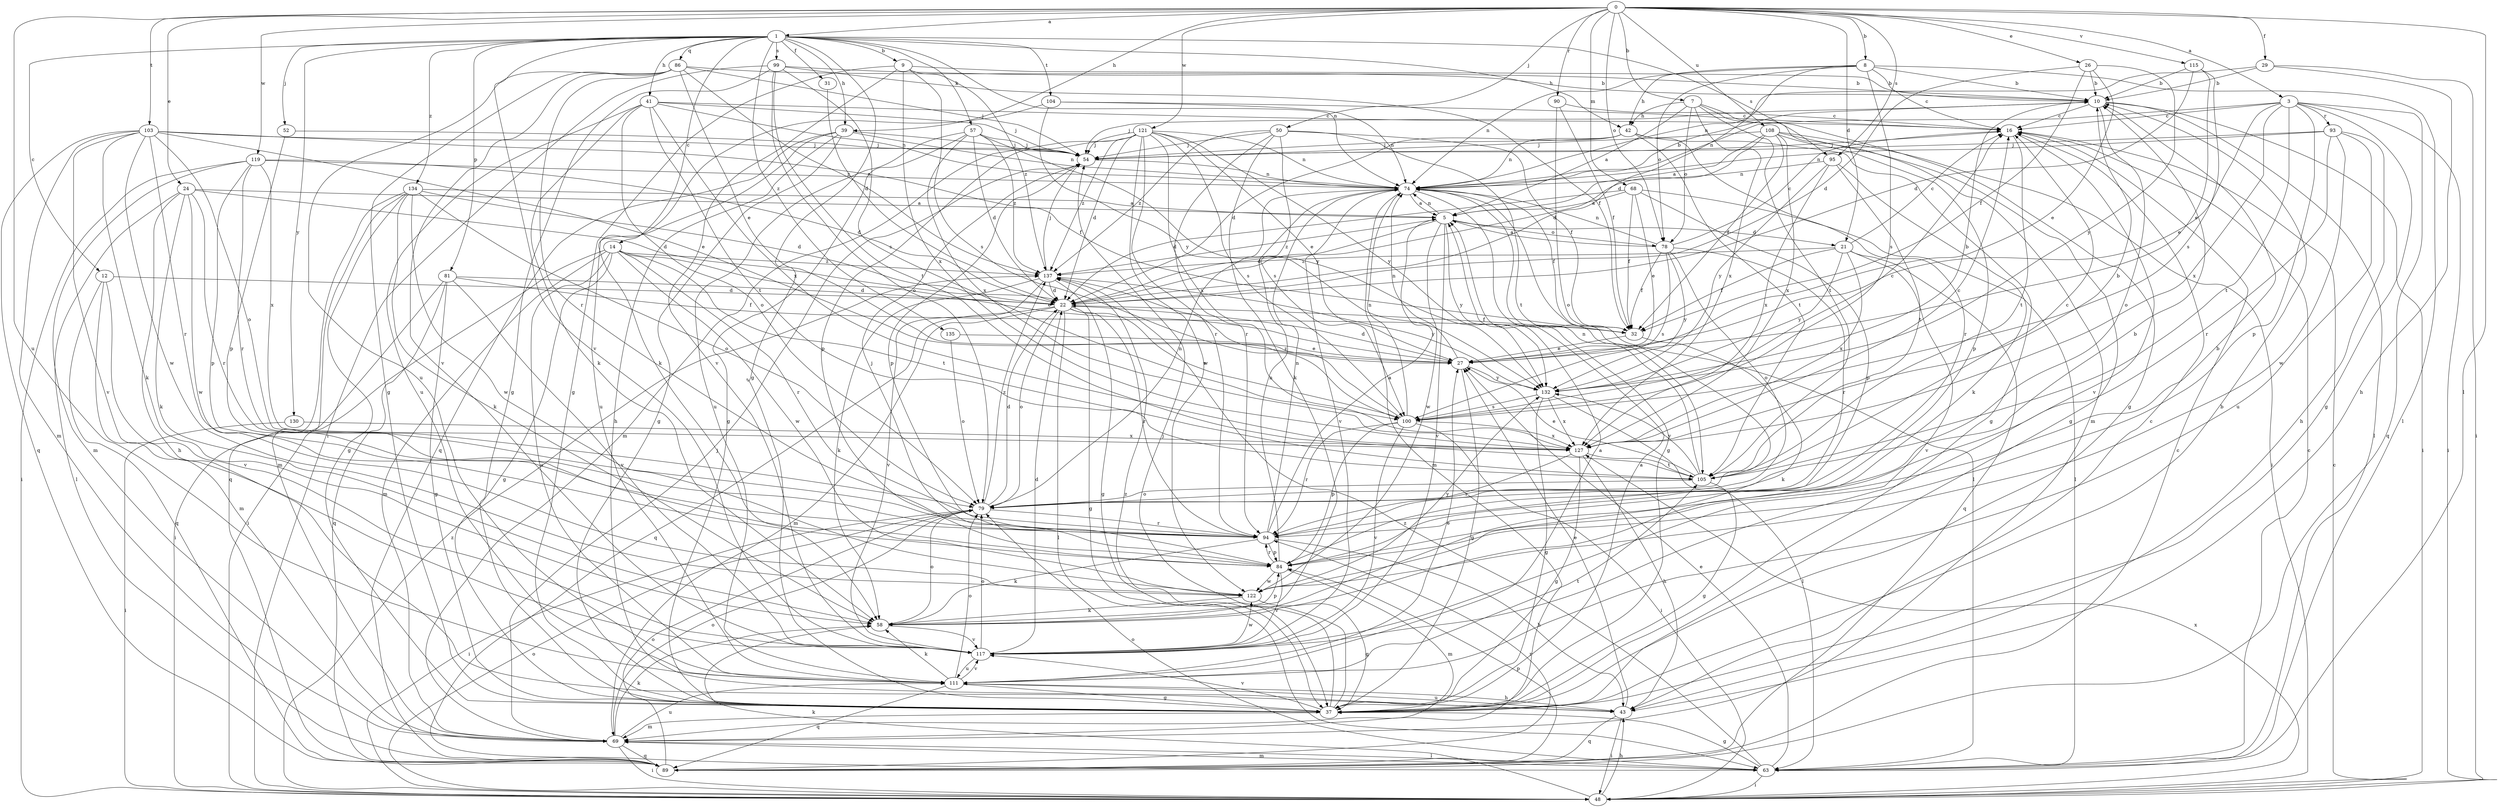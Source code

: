 strict digraph  {
0;
1;
3;
5;
7;
8;
9;
10;
12;
14;
16;
21;
22;
24;
26;
27;
29;
31;
32;
37;
39;
41;
42;
43;
48;
50;
52;
54;
57;
58;
63;
68;
69;
74;
78;
79;
81;
84;
86;
89;
90;
93;
94;
95;
99;
100;
103;
104;
105;
108;
111;
115;
117;
119;
121;
122;
127;
130;
132;
134;
135;
137;
0 -> 1  [label=a];
0 -> 3  [label=a];
0 -> 7  [label=b];
0 -> 8  [label=b];
0 -> 21  [label=d];
0 -> 24  [label=e];
0 -> 26  [label=e];
0 -> 29  [label=f];
0 -> 39  [label=h];
0 -> 50  [label=j];
0 -> 63  [label=l];
0 -> 68  [label=m];
0 -> 78  [label=o];
0 -> 90  [label=r];
0 -> 95  [label=s];
0 -> 103  [label=t];
0 -> 108  [label=u];
0 -> 111  [label=u];
0 -> 115  [label=v];
0 -> 119  [label=w];
0 -> 121  [label=w];
1 -> 9  [label=b];
1 -> 12  [label=c];
1 -> 14  [label=c];
1 -> 31  [label=f];
1 -> 37  [label=g];
1 -> 39  [label=h];
1 -> 41  [label=h];
1 -> 42  [label=h];
1 -> 52  [label=j];
1 -> 57  [label=k];
1 -> 74  [label=n];
1 -> 81  [label=p];
1 -> 86  [label=q];
1 -> 95  [label=s];
1 -> 99  [label=s];
1 -> 104  [label=t];
1 -> 117  [label=v];
1 -> 130  [label=y];
1 -> 134  [label=z];
1 -> 135  [label=z];
3 -> 16  [label=c];
3 -> 27  [label=e];
3 -> 37  [label=g];
3 -> 48  [label=i];
3 -> 74  [label=n];
3 -> 84  [label=p];
3 -> 89  [label=q];
3 -> 93  [label=r];
3 -> 105  [label=t];
3 -> 127  [label=x];
5 -> 21  [label=d];
5 -> 22  [label=d];
5 -> 74  [label=n];
5 -> 78  [label=o];
5 -> 117  [label=v];
5 -> 122  [label=w];
5 -> 132  [label=y];
5 -> 137  [label=z];
7 -> 5  [label=a];
7 -> 37  [label=g];
7 -> 42  [label=h];
7 -> 69  [label=m];
7 -> 78  [label=o];
7 -> 105  [label=t];
7 -> 127  [label=x];
8 -> 10  [label=b];
8 -> 16  [label=c];
8 -> 22  [label=d];
8 -> 42  [label=h];
8 -> 63  [label=l];
8 -> 74  [label=n];
8 -> 78  [label=o];
8 -> 100  [label=s];
9 -> 10  [label=b];
9 -> 37  [label=g];
9 -> 100  [label=s];
9 -> 117  [label=v];
9 -> 127  [label=x];
9 -> 137  [label=z];
10 -> 16  [label=c];
10 -> 48  [label=i];
10 -> 54  [label=j];
10 -> 63  [label=l];
10 -> 79  [label=o];
12 -> 22  [label=d];
12 -> 69  [label=m];
12 -> 89  [label=q];
12 -> 117  [label=v];
14 -> 27  [label=e];
14 -> 37  [label=g];
14 -> 48  [label=i];
14 -> 69  [label=m];
14 -> 94  [label=r];
14 -> 105  [label=t];
14 -> 111  [label=u];
14 -> 122  [label=w];
14 -> 137  [label=z];
16 -> 54  [label=j];
16 -> 105  [label=t];
16 -> 117  [label=v];
21 -> 16  [label=c];
21 -> 32  [label=f];
21 -> 89  [label=q];
21 -> 117  [label=v];
21 -> 127  [label=x];
21 -> 132  [label=y];
21 -> 137  [label=z];
22 -> 32  [label=f];
22 -> 37  [label=g];
22 -> 63  [label=l];
22 -> 69  [label=m];
22 -> 79  [label=o];
22 -> 89  [label=q];
22 -> 94  [label=r];
22 -> 100  [label=s];
24 -> 5  [label=a];
24 -> 22  [label=d];
24 -> 43  [label=h];
24 -> 58  [label=k];
24 -> 63  [label=l];
24 -> 94  [label=r];
24 -> 122  [label=w];
26 -> 10  [label=b];
26 -> 22  [label=d];
26 -> 27  [label=e];
26 -> 32  [label=f];
26 -> 132  [label=y];
27 -> 22  [label=d];
27 -> 37  [label=g];
27 -> 74  [label=n];
27 -> 132  [label=y];
29 -> 10  [label=b];
29 -> 43  [label=h];
29 -> 48  [label=i];
29 -> 74  [label=n];
31 -> 22  [label=d];
32 -> 27  [label=e];
32 -> 58  [label=k];
37 -> 5  [label=a];
37 -> 10  [label=b];
37 -> 54  [label=j];
37 -> 69  [label=m];
37 -> 117  [label=v];
37 -> 137  [label=z];
39 -> 37  [label=g];
39 -> 43  [label=h];
39 -> 54  [label=j];
39 -> 74  [label=n];
39 -> 89  [label=q];
39 -> 111  [label=u];
41 -> 16  [label=c];
41 -> 54  [label=j];
41 -> 58  [label=k];
41 -> 74  [label=n];
41 -> 79  [label=o];
41 -> 105  [label=t];
41 -> 111  [label=u];
41 -> 127  [label=x];
42 -> 22  [label=d];
42 -> 37  [label=g];
42 -> 54  [label=j];
42 -> 74  [label=n];
42 -> 94  [label=r];
42 -> 105  [label=t];
43 -> 16  [label=c];
43 -> 27  [label=e];
43 -> 48  [label=i];
43 -> 89  [label=q];
43 -> 111  [label=u];
48 -> 16  [label=c];
48 -> 43  [label=h];
48 -> 58  [label=k];
48 -> 79  [label=o];
48 -> 127  [label=x];
48 -> 137  [label=z];
50 -> 32  [label=f];
50 -> 54  [label=j];
50 -> 58  [label=k];
50 -> 94  [label=r];
50 -> 100  [label=s];
50 -> 105  [label=t];
50 -> 137  [label=z];
52 -> 54  [label=j];
52 -> 84  [label=p];
54 -> 74  [label=n];
54 -> 84  [label=p];
57 -> 22  [label=d];
57 -> 37  [label=g];
57 -> 54  [label=j];
57 -> 111  [label=u];
57 -> 127  [label=x];
57 -> 132  [label=y];
57 -> 137  [label=z];
58 -> 79  [label=o];
58 -> 84  [label=p];
58 -> 117  [label=v];
63 -> 16  [label=c];
63 -> 27  [label=e];
63 -> 37  [label=g];
63 -> 48  [label=i];
63 -> 69  [label=m];
63 -> 79  [label=o];
63 -> 137  [label=z];
68 -> 5  [label=a];
68 -> 22  [label=d];
68 -> 27  [label=e];
68 -> 32  [label=f];
68 -> 63  [label=l];
68 -> 84  [label=p];
69 -> 48  [label=i];
69 -> 54  [label=j];
69 -> 58  [label=k];
69 -> 63  [label=l];
69 -> 79  [label=o];
69 -> 89  [label=q];
69 -> 111  [label=u];
74 -> 5  [label=a];
74 -> 10  [label=b];
74 -> 32  [label=f];
74 -> 37  [label=g];
74 -> 63  [label=l];
74 -> 69  [label=m];
74 -> 117  [label=v];
78 -> 5  [label=a];
78 -> 16  [label=c];
78 -> 32  [label=f];
78 -> 74  [label=n];
78 -> 79  [label=o];
78 -> 94  [label=r];
78 -> 100  [label=s];
78 -> 132  [label=y];
79 -> 22  [label=d];
79 -> 48  [label=i];
79 -> 74  [label=n];
79 -> 94  [label=r];
79 -> 137  [label=z];
81 -> 22  [label=d];
81 -> 32  [label=f];
81 -> 37  [label=g];
81 -> 48  [label=i];
81 -> 89  [label=q];
81 -> 117  [label=v];
84 -> 10  [label=b];
84 -> 54  [label=j];
84 -> 69  [label=m];
84 -> 74  [label=n];
84 -> 94  [label=r];
84 -> 117  [label=v];
84 -> 122  [label=w];
86 -> 10  [label=b];
86 -> 27  [label=e];
86 -> 37  [label=g];
86 -> 54  [label=j];
86 -> 94  [label=r];
86 -> 111  [label=u];
86 -> 117  [label=v];
86 -> 137  [label=z];
89 -> 16  [label=c];
89 -> 79  [label=o];
89 -> 84  [label=p];
89 -> 94  [label=r];
90 -> 16  [label=c];
90 -> 32  [label=f];
90 -> 79  [label=o];
93 -> 43  [label=h];
93 -> 54  [label=j];
93 -> 74  [label=n];
93 -> 94  [label=r];
93 -> 111  [label=u];
93 -> 122  [label=w];
94 -> 5  [label=a];
94 -> 43  [label=h];
94 -> 58  [label=k];
94 -> 74  [label=n];
94 -> 84  [label=p];
95 -> 58  [label=k];
95 -> 74  [label=n];
95 -> 105  [label=t];
95 -> 127  [label=x];
95 -> 132  [label=y];
99 -> 10  [label=b];
99 -> 32  [label=f];
99 -> 37  [label=g];
99 -> 48  [label=i];
99 -> 79  [label=o];
99 -> 100  [label=s];
99 -> 105  [label=t];
100 -> 16  [label=c];
100 -> 48  [label=i];
100 -> 74  [label=n];
100 -> 84  [label=p];
100 -> 94  [label=r];
100 -> 117  [label=v];
100 -> 127  [label=x];
100 -> 137  [label=z];
103 -> 27  [label=e];
103 -> 32  [label=f];
103 -> 54  [label=j];
103 -> 58  [label=k];
103 -> 69  [label=m];
103 -> 79  [label=o];
103 -> 89  [label=q];
103 -> 94  [label=r];
103 -> 117  [label=v];
103 -> 122  [label=w];
104 -> 16  [label=c];
104 -> 58  [label=k];
104 -> 74  [label=n];
104 -> 132  [label=y];
105 -> 16  [label=c];
105 -> 27  [label=e];
105 -> 37  [label=g];
105 -> 74  [label=n];
105 -> 79  [label=o];
105 -> 132  [label=y];
108 -> 5  [label=a];
108 -> 22  [label=d];
108 -> 32  [label=f];
108 -> 37  [label=g];
108 -> 48  [label=i];
108 -> 54  [label=j];
108 -> 84  [label=p];
108 -> 127  [label=x];
111 -> 5  [label=a];
111 -> 27  [label=e];
111 -> 37  [label=g];
111 -> 43  [label=h];
111 -> 58  [label=k];
111 -> 79  [label=o];
111 -> 89  [label=q];
111 -> 105  [label=t];
111 -> 117  [label=v];
115 -> 10  [label=b];
115 -> 22  [label=d];
115 -> 27  [label=e];
115 -> 100  [label=s];
117 -> 22  [label=d];
117 -> 79  [label=o];
117 -> 111  [label=u];
117 -> 122  [label=w];
119 -> 22  [label=d];
119 -> 48  [label=i];
119 -> 69  [label=m];
119 -> 74  [label=n];
119 -> 84  [label=p];
119 -> 94  [label=r];
119 -> 127  [label=x];
121 -> 22  [label=d];
121 -> 27  [label=e];
121 -> 54  [label=j];
121 -> 69  [label=m];
121 -> 74  [label=n];
121 -> 84  [label=p];
121 -> 94  [label=r];
121 -> 100  [label=s];
121 -> 122  [label=w];
121 -> 127  [label=x];
121 -> 132  [label=y];
121 -> 137  [label=z];
122 -> 10  [label=b];
122 -> 37  [label=g];
122 -> 58  [label=k];
122 -> 132  [label=y];
127 -> 10  [label=b];
127 -> 16  [label=c];
127 -> 37  [label=g];
127 -> 43  [label=h];
127 -> 94  [label=r];
127 -> 105  [label=t];
130 -> 48  [label=i];
130 -> 127  [label=x];
132 -> 10  [label=b];
132 -> 37  [label=g];
132 -> 63  [label=l];
132 -> 100  [label=s];
132 -> 127  [label=x];
134 -> 5  [label=a];
134 -> 22  [label=d];
134 -> 37  [label=g];
134 -> 58  [label=k];
134 -> 69  [label=m];
134 -> 79  [label=o];
134 -> 89  [label=q];
134 -> 122  [label=w];
135 -> 27  [label=e];
135 -> 79  [label=o];
137 -> 22  [label=d];
137 -> 37  [label=g];
137 -> 54  [label=j];
137 -> 58  [label=k];
137 -> 117  [label=v];
137 -> 132  [label=y];
}
